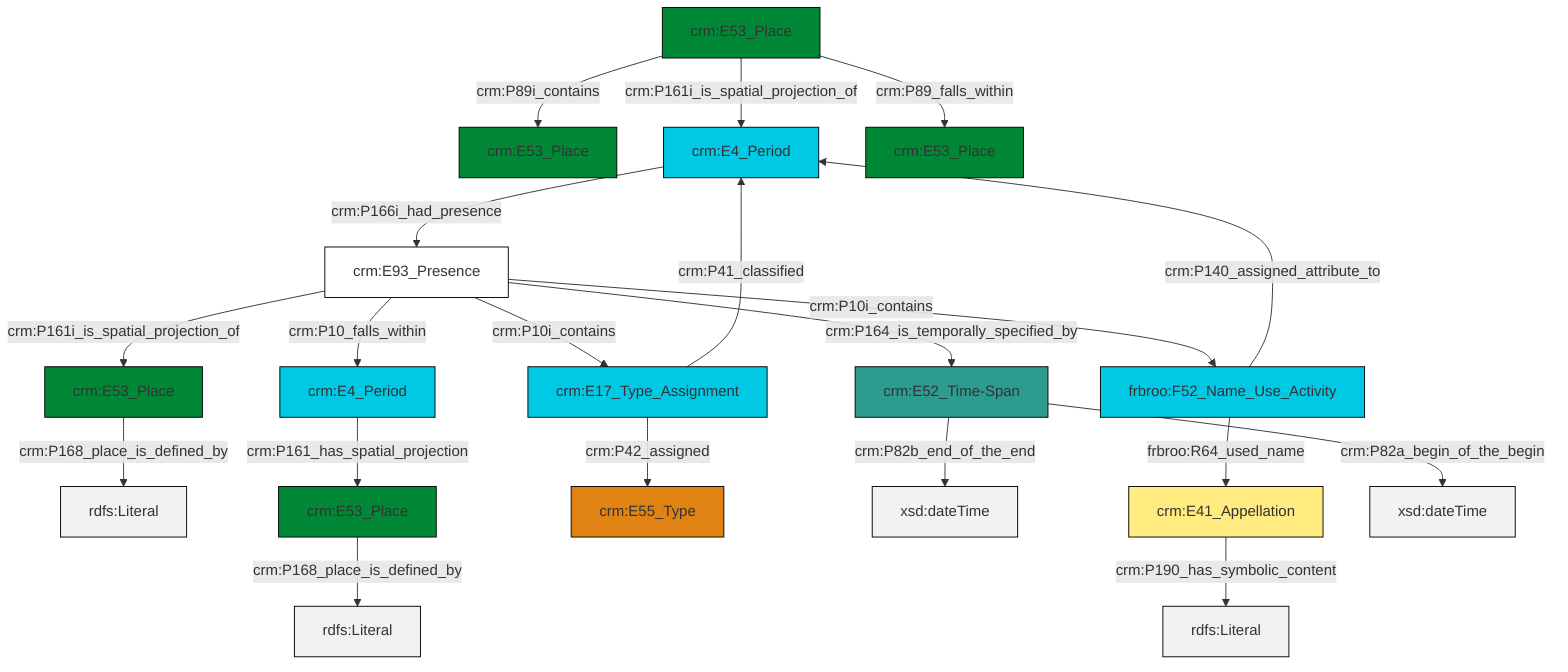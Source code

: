 graph TD
classDef Literal fill:#f2f2f2,stroke:#000000;
classDef CRM_Entity fill:#FFFFFF,stroke:#000000;
classDef Temporal_Entity fill:#00C9E6, stroke:#000000;
classDef Type fill:#E18312, stroke:#000000;
classDef Time-Span fill:#2C9C91, stroke:#000000;
classDef Appellation fill:#FFEB7F, stroke:#000000;
classDef Place fill:#008836, stroke:#000000;
classDef Persistent_Item fill:#B266B2, stroke:#000000;
classDef Conceptual_Object fill:#FFD700, stroke:#000000;
classDef Physical_Thing fill:#D2B48C, stroke:#000000;
classDef Actor fill:#f58aad, stroke:#000000;
classDef PC_Classes fill:#4ce600, stroke:#000000;
classDef Multi fill:#cccccc,stroke:#000000;

0["crm:E53_Place"]:::Place -->|crm:P168_place_is_defined_by| 1[rdfs:Literal]:::Literal
4["crm:E53_Place"]:::Place -->|crm:P89i_contains| 5["crm:E53_Place"]:::Place
6["crm:E41_Appellation"]:::Appellation -->|crm:P190_has_symbolic_content| 7[rdfs:Literal]:::Literal
8["crm:E17_Type_Assignment"]:::Temporal_Entity -->|crm:P42_assigned| 9["crm:E55_Type"]:::Type
2["crm:E52_Time-Span"]:::Time-Span -->|crm:P82b_end_of_the_end| 13[xsd:dateTime]:::Literal
14["crm:E4_Period"]:::Temporal_Entity -->|crm:P166i_had_presence| 15["crm:E93_Presence"]:::CRM_Entity
8["crm:E17_Type_Assignment"]:::Temporal_Entity -->|crm:P41_classified| 14["crm:E4_Period"]:::Temporal_Entity
15["crm:E93_Presence"]:::CRM_Entity -->|crm:P164_is_temporally_specified_by| 2["crm:E52_Time-Span"]:::Time-Span
15["crm:E93_Presence"]:::CRM_Entity -->|crm:P10i_contains| 8["crm:E17_Type_Assignment"]:::Temporal_Entity
4["crm:E53_Place"]:::Place -->|crm:P89_falls_within| 19["crm:E53_Place"]:::Place
2["crm:E52_Time-Span"]:::Time-Span -->|crm:P82a_begin_of_the_begin| 22[xsd:dateTime]:::Literal
11["frbroo:F52_Name_Use_Activity"]:::Temporal_Entity -->|crm:P140_assigned_attribute_to| 14["crm:E4_Period"]:::Temporal_Entity
15["crm:E93_Presence"]:::CRM_Entity -->|crm:P10i_contains| 11["frbroo:F52_Name_Use_Activity"]:::Temporal_Entity
4["crm:E53_Place"]:::Place -->|crm:P161i_is_spatial_projection_of| 14["crm:E4_Period"]:::Temporal_Entity
15["crm:E93_Presence"]:::CRM_Entity -->|crm:P161i_is_spatial_projection_of| 0["crm:E53_Place"]:::Place
23["crm:E4_Period"]:::Temporal_Entity -->|crm:P161_has_spatial_projection| 17["crm:E53_Place"]:::Place
15["crm:E93_Presence"]:::CRM_Entity -->|crm:P10_falls_within| 23["crm:E4_Period"]:::Temporal_Entity
17["crm:E53_Place"]:::Place -->|crm:P168_place_is_defined_by| 27[rdfs:Literal]:::Literal
11["frbroo:F52_Name_Use_Activity"]:::Temporal_Entity -->|frbroo:R64_used_name| 6["crm:E41_Appellation"]:::Appellation
